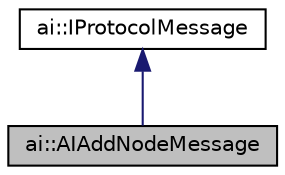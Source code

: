digraph "ai::AIAddNodeMessage"
{
  edge [fontname="Helvetica",fontsize="10",labelfontname="Helvetica",labelfontsize="10"];
  node [fontname="Helvetica",fontsize="10",shape=record];
  Node1 [label="ai::AIAddNodeMessage",height=0.2,width=0.4,color="black", fillcolor="grey75", style="filled", fontcolor="black"];
  Node2 -> Node1 [dir="back",color="midnightblue",fontsize="10",style="solid",fontname="Helvetica"];
  Node2 [label="ai::IProtocolMessage",height=0.2,width=0.4,color="black", fillcolor="white", style="filled",URL="$classai_1_1IProtocolMessage.html",tooltip="A protocol message is used for the serialization of the ai states for remote debugging. "];
}
